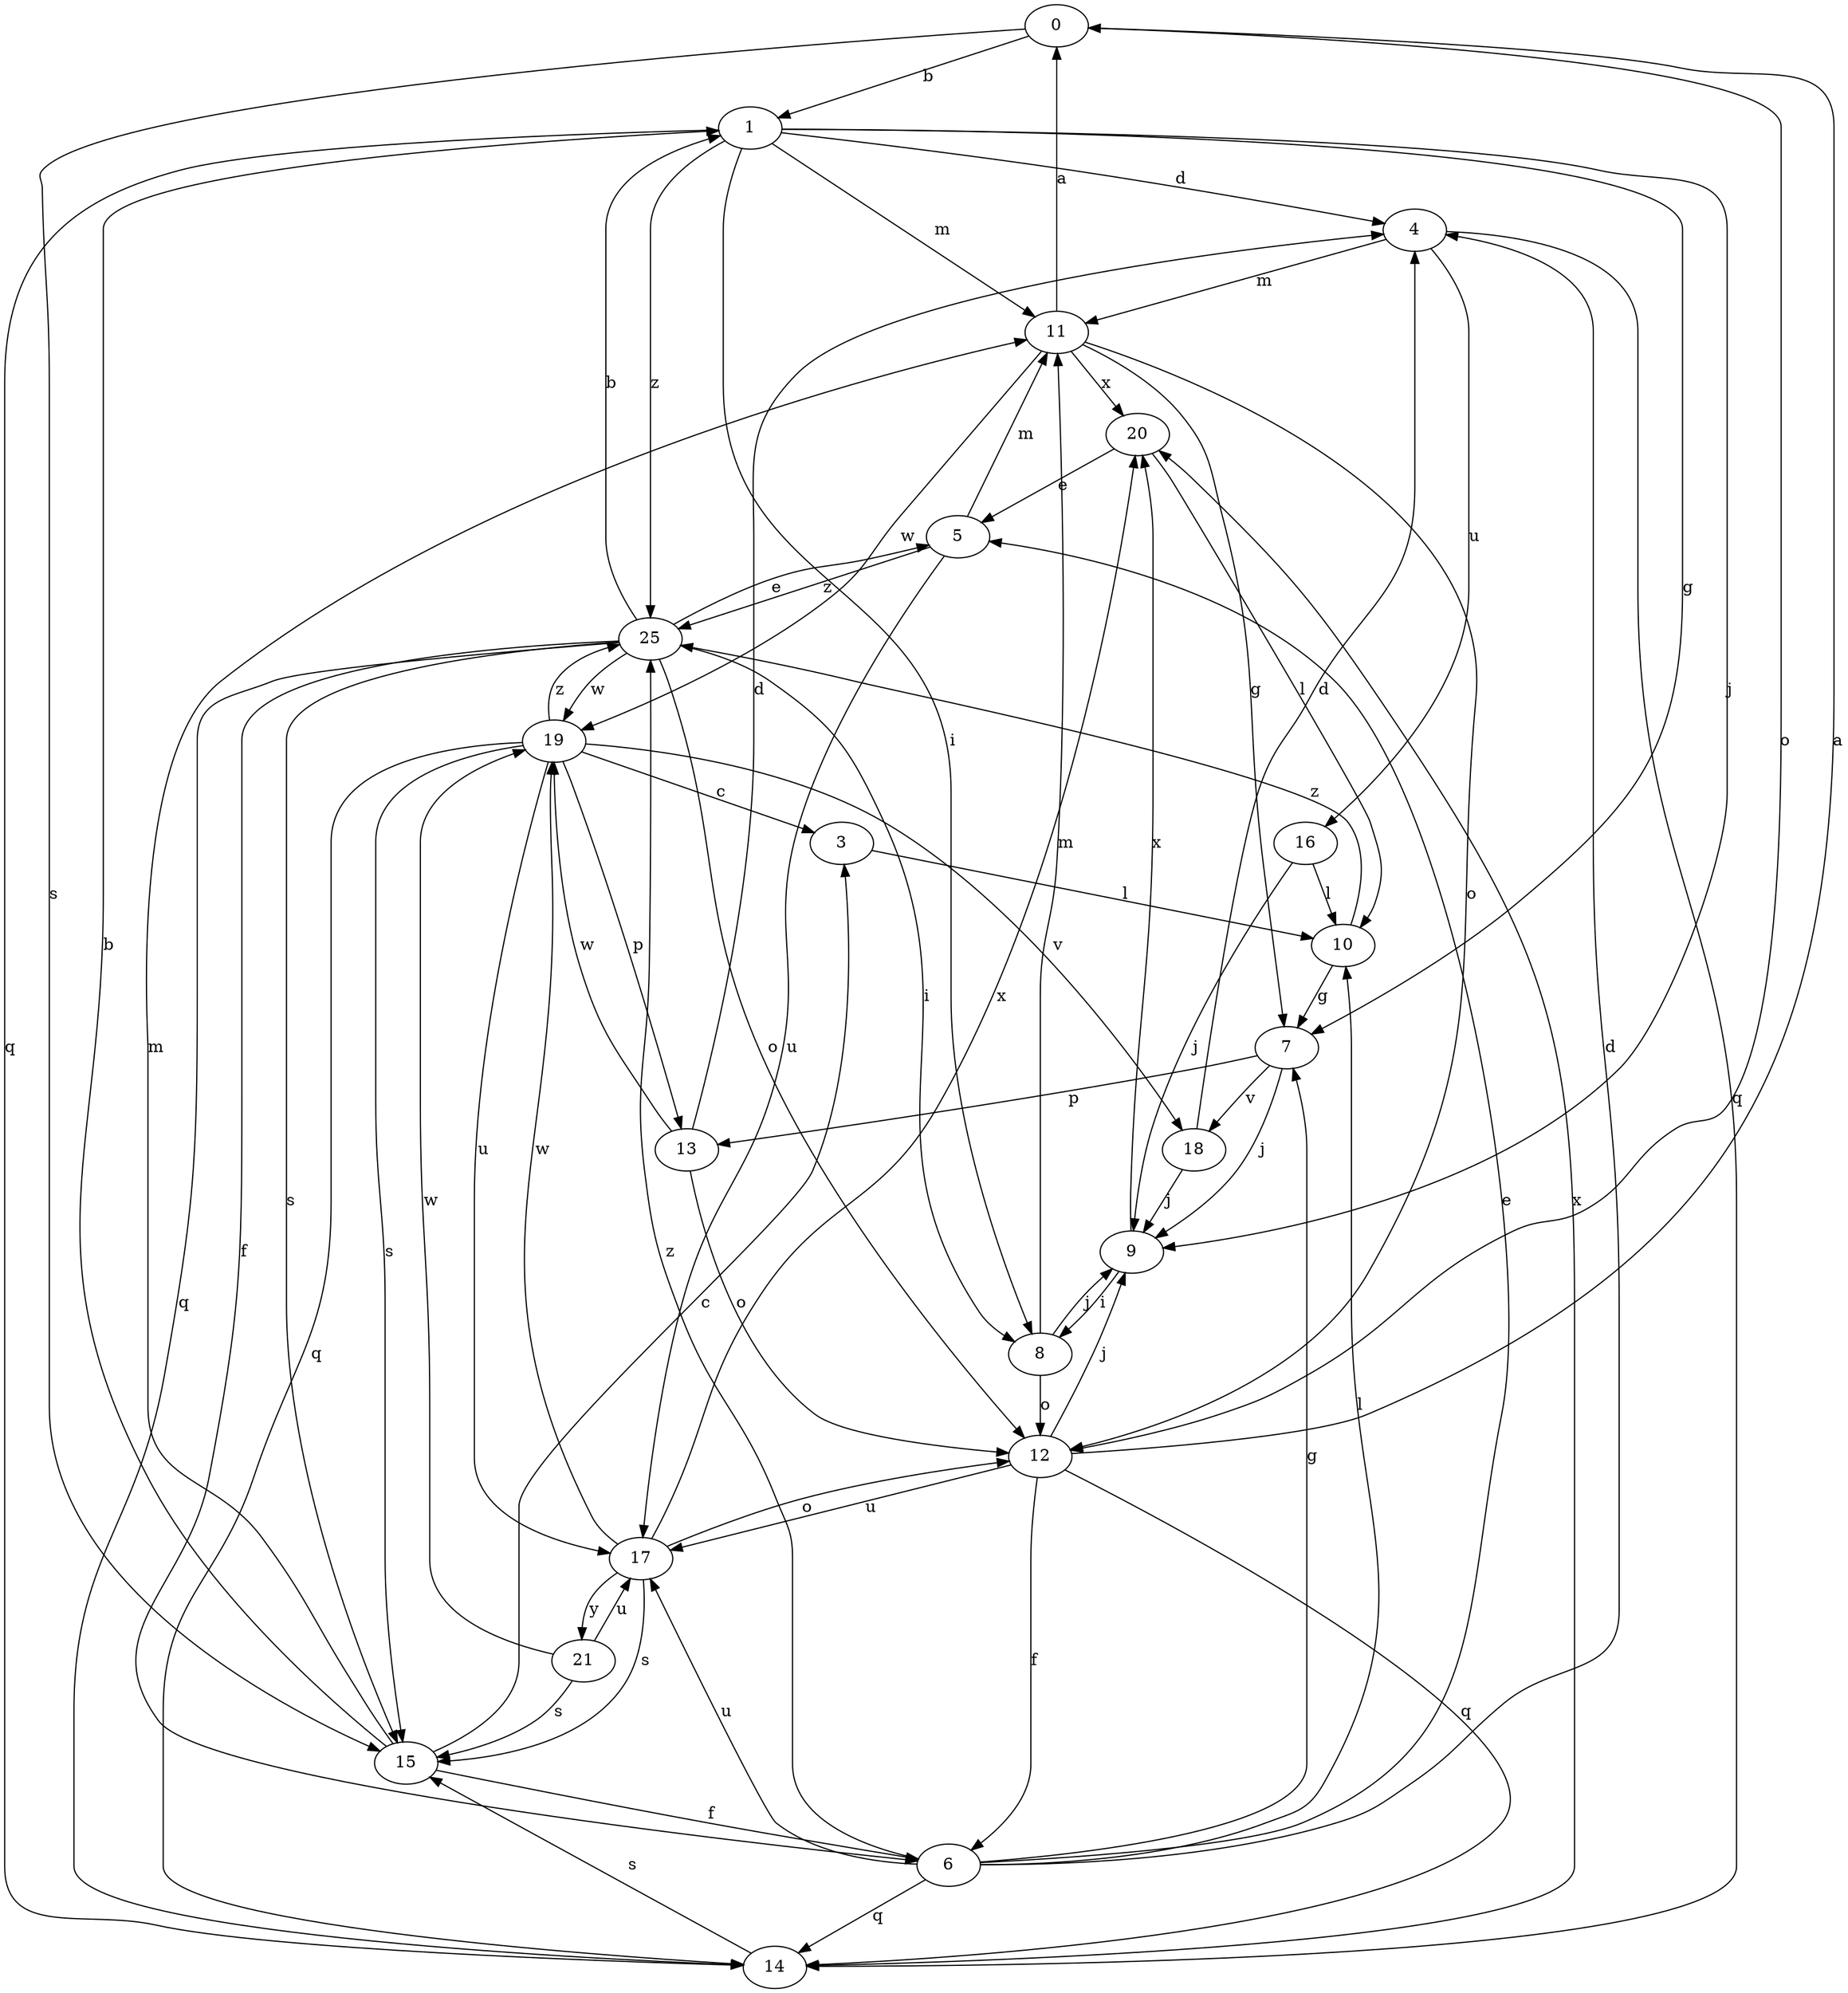 strict digraph  {
0;
1;
3;
4;
5;
6;
7;
8;
9;
10;
11;
12;
13;
14;
15;
16;
17;
18;
19;
20;
21;
25;
0 -> 1  [label=b];
0 -> 12  [label=o];
0 -> 15  [label=s];
1 -> 4  [label=d];
1 -> 7  [label=g];
1 -> 8  [label=i];
1 -> 9  [label=j];
1 -> 11  [label=m];
1 -> 14  [label=q];
1 -> 25  [label=z];
3 -> 10  [label=l];
4 -> 11  [label=m];
4 -> 14  [label=q];
4 -> 16  [label=u];
5 -> 11  [label=m];
5 -> 17  [label=u];
5 -> 25  [label=z];
6 -> 4  [label=d];
6 -> 5  [label=e];
6 -> 7  [label=g];
6 -> 10  [label=l];
6 -> 14  [label=q];
6 -> 17  [label=u];
6 -> 25  [label=z];
7 -> 9  [label=j];
7 -> 13  [label=p];
7 -> 18  [label=v];
8 -> 9  [label=j];
8 -> 11  [label=m];
8 -> 12  [label=o];
9 -> 8  [label=i];
9 -> 20  [label=x];
10 -> 7  [label=g];
10 -> 25  [label=z];
11 -> 0  [label=a];
11 -> 7  [label=g];
11 -> 12  [label=o];
11 -> 19  [label=w];
11 -> 20  [label=x];
12 -> 0  [label=a];
12 -> 6  [label=f];
12 -> 9  [label=j];
12 -> 14  [label=q];
12 -> 17  [label=u];
13 -> 4  [label=d];
13 -> 12  [label=o];
13 -> 19  [label=w];
14 -> 15  [label=s];
14 -> 20  [label=x];
15 -> 1  [label=b];
15 -> 3  [label=c];
15 -> 6  [label=f];
15 -> 11  [label=m];
16 -> 9  [label=j];
16 -> 10  [label=l];
17 -> 12  [label=o];
17 -> 15  [label=s];
17 -> 19  [label=w];
17 -> 20  [label=x];
17 -> 21  [label=y];
18 -> 4  [label=d];
18 -> 9  [label=j];
19 -> 3  [label=c];
19 -> 13  [label=p];
19 -> 14  [label=q];
19 -> 15  [label=s];
19 -> 17  [label=u];
19 -> 18  [label=v];
19 -> 25  [label=z];
20 -> 5  [label=e];
20 -> 10  [label=l];
21 -> 15  [label=s];
21 -> 17  [label=u];
21 -> 19  [label=w];
25 -> 1  [label=b];
25 -> 5  [label=e];
25 -> 6  [label=f];
25 -> 8  [label=i];
25 -> 12  [label=o];
25 -> 14  [label=q];
25 -> 15  [label=s];
25 -> 19  [label=w];
}
